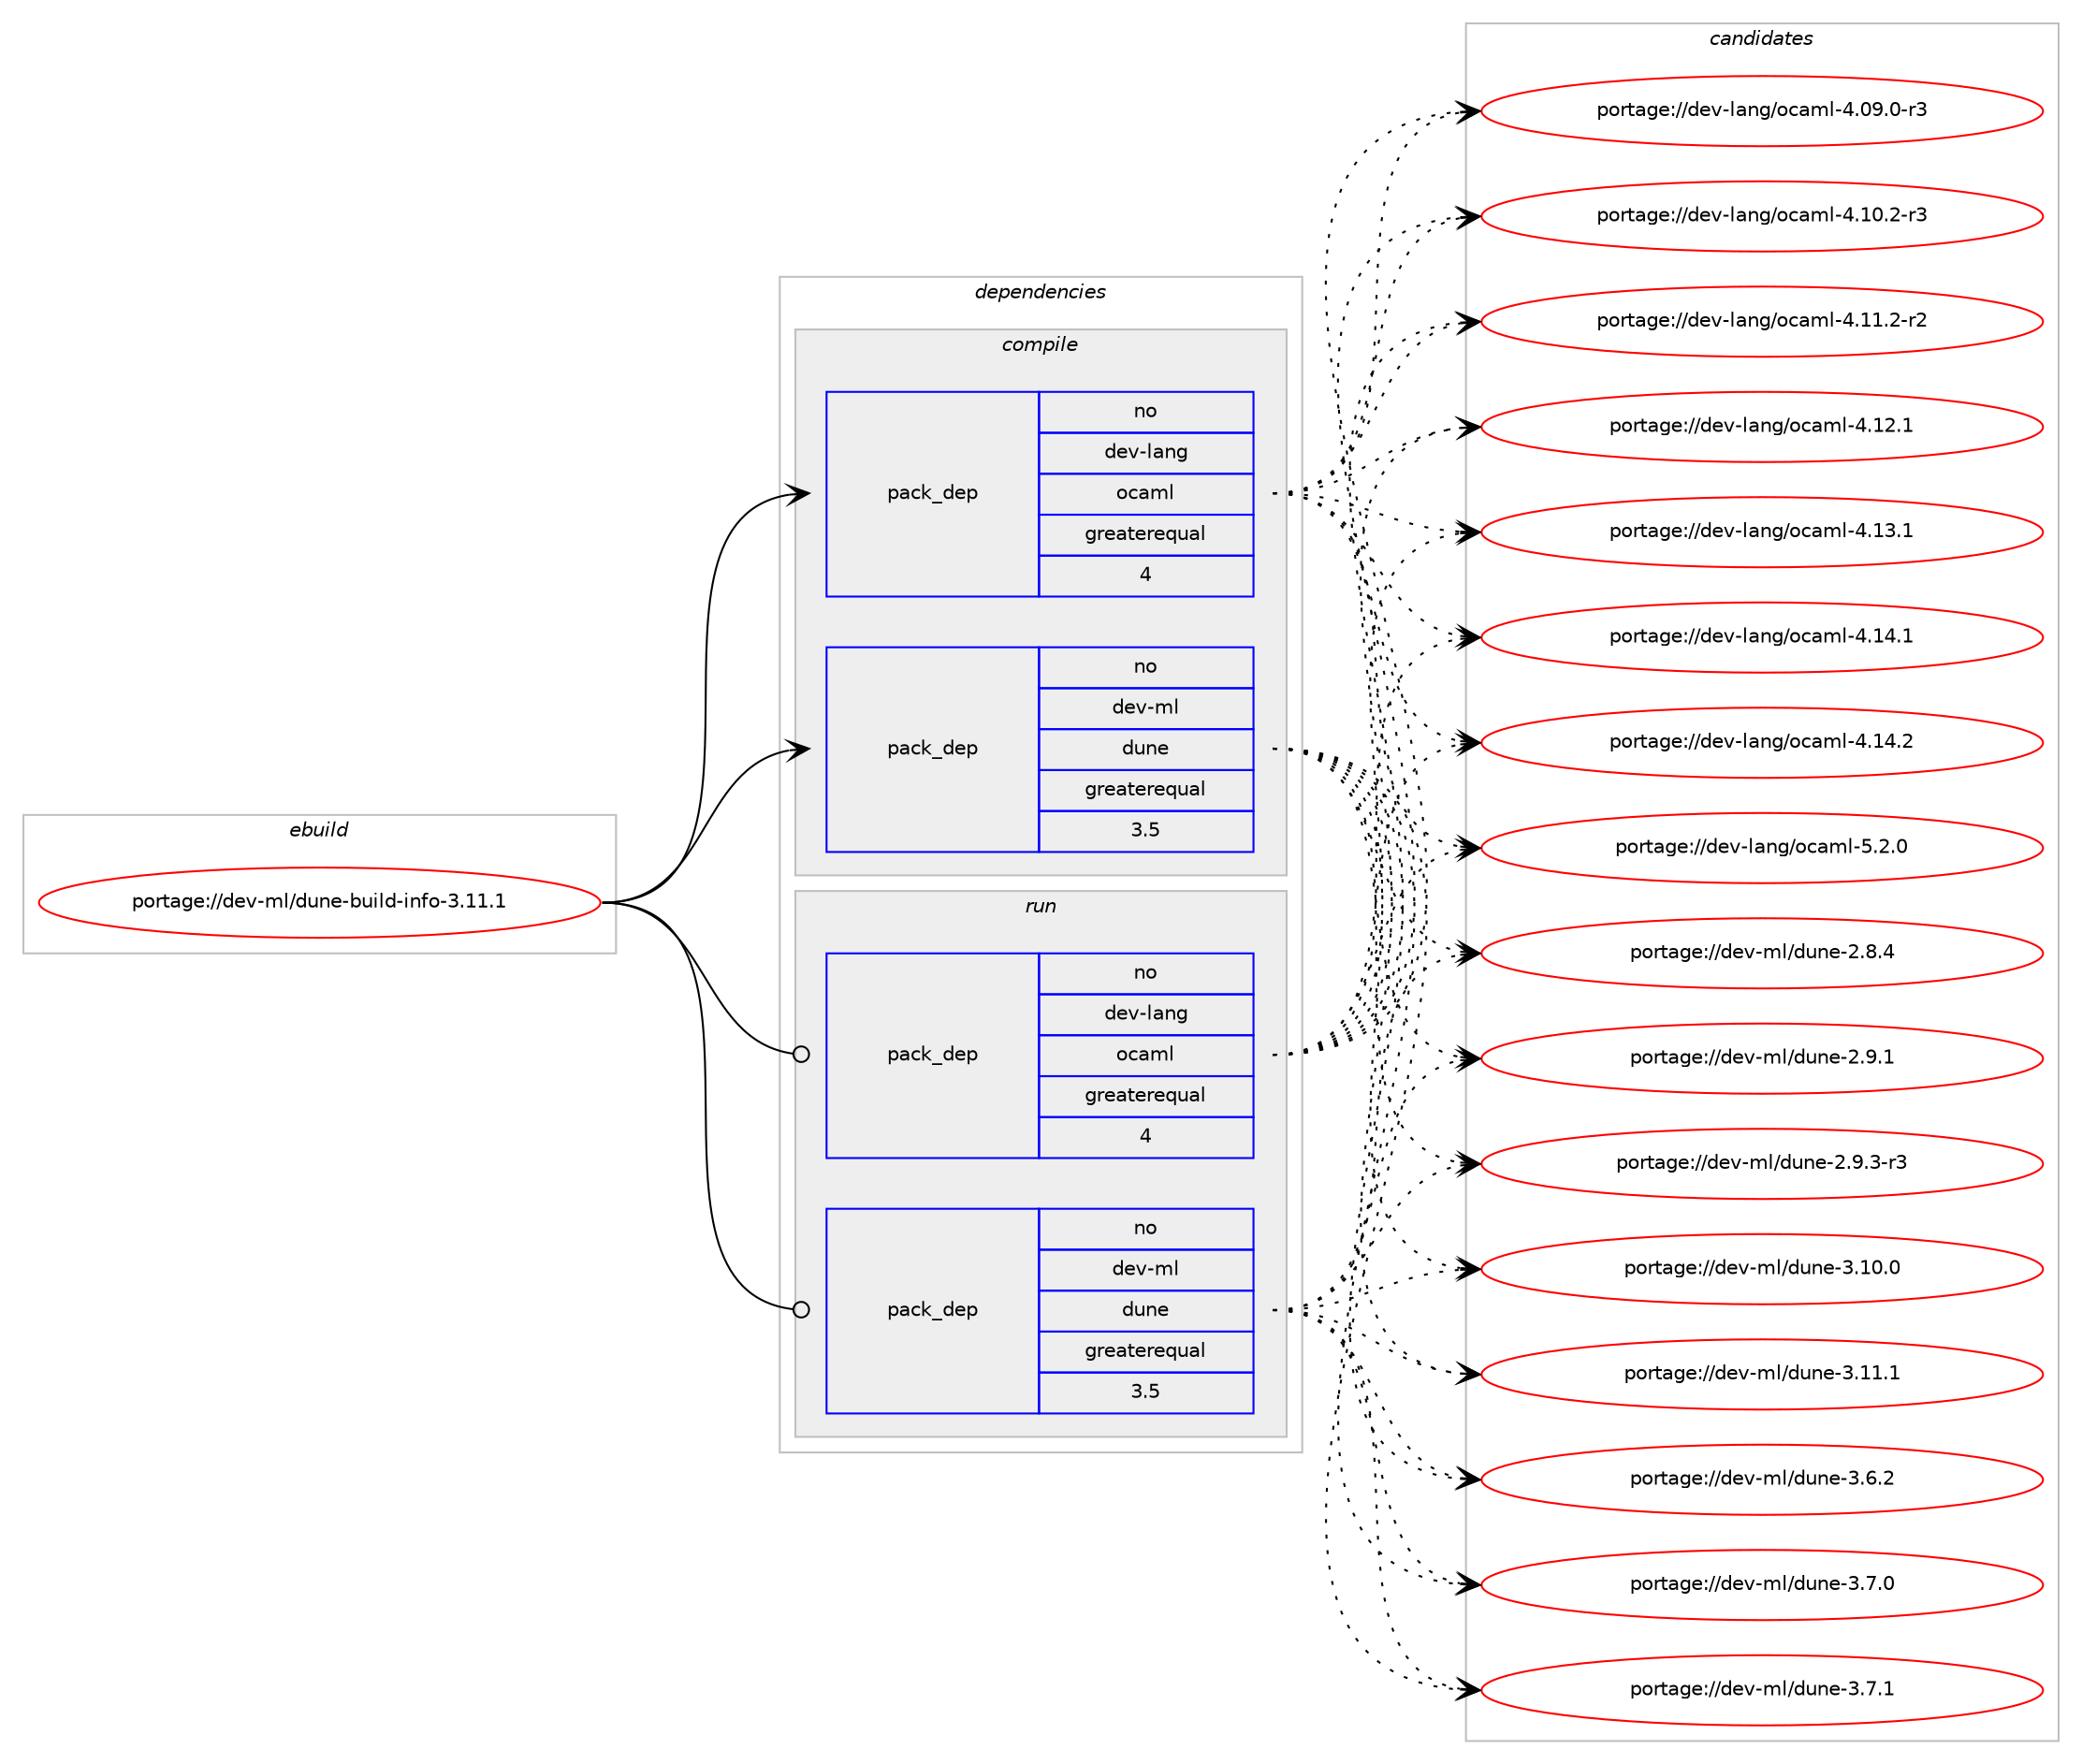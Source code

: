 digraph prolog {

# *************
# Graph options
# *************

newrank=true;
concentrate=true;
compound=true;
graph [rankdir=LR,fontname=Helvetica,fontsize=10,ranksep=1.5];#, ranksep=2.5, nodesep=0.2];
edge  [arrowhead=vee];
node  [fontname=Helvetica,fontsize=10];

# **********
# The ebuild
# **********

subgraph cluster_leftcol {
color=gray;
rank=same;
label=<<i>ebuild</i>>;
id [label="portage://dev-ml/dune-build-info-3.11.1", color=red, width=4, href="../dev-ml/dune-build-info-3.11.1.svg"];
}

# ****************
# The dependencies
# ****************

subgraph cluster_midcol {
color=gray;
label=<<i>dependencies</i>>;
subgraph cluster_compile {
fillcolor="#eeeeee";
style=filled;
label=<<i>compile</i>>;
subgraph pack30107 {
dependency59736 [label=<<TABLE BORDER="0" CELLBORDER="1" CELLSPACING="0" CELLPADDING="4" WIDTH="220"><TR><TD ROWSPAN="6" CELLPADDING="30">pack_dep</TD></TR><TR><TD WIDTH="110">no</TD></TR><TR><TD>dev-lang</TD></TR><TR><TD>ocaml</TD></TR><TR><TD>greaterequal</TD></TR><TR><TD>4</TD></TR></TABLE>>, shape=none, color=blue];
}
id:e -> dependency59736:w [weight=20,style="solid",arrowhead="vee"];
subgraph pack30108 {
dependency59737 [label=<<TABLE BORDER="0" CELLBORDER="1" CELLSPACING="0" CELLPADDING="4" WIDTH="220"><TR><TD ROWSPAN="6" CELLPADDING="30">pack_dep</TD></TR><TR><TD WIDTH="110">no</TD></TR><TR><TD>dev-ml</TD></TR><TR><TD>dune</TD></TR><TR><TD>greaterequal</TD></TR><TR><TD>3.5</TD></TR></TABLE>>, shape=none, color=blue];
}
id:e -> dependency59737:w [weight=20,style="solid",arrowhead="vee"];
# *** BEGIN UNKNOWN DEPENDENCY TYPE (TODO) ***
# id -> package_dependency(portage://dev-ml/dune-build-info-3.11.1,install,no,dev-ml,dune,none,[,,],any_same_slot,[])
# *** END UNKNOWN DEPENDENCY TYPE (TODO) ***

}
subgraph cluster_compileandrun {
fillcolor="#eeeeee";
style=filled;
label=<<i>compile and run</i>>;
}
subgraph cluster_run {
fillcolor="#eeeeee";
style=filled;
label=<<i>run</i>>;
subgraph pack30109 {
dependency59738 [label=<<TABLE BORDER="0" CELLBORDER="1" CELLSPACING="0" CELLPADDING="4" WIDTH="220"><TR><TD ROWSPAN="6" CELLPADDING="30">pack_dep</TD></TR><TR><TD WIDTH="110">no</TD></TR><TR><TD>dev-lang</TD></TR><TR><TD>ocaml</TD></TR><TR><TD>greaterequal</TD></TR><TR><TD>4</TD></TR></TABLE>>, shape=none, color=blue];
}
id:e -> dependency59738:w [weight=20,style="solid",arrowhead="odot"];
subgraph pack30110 {
dependency59739 [label=<<TABLE BORDER="0" CELLBORDER="1" CELLSPACING="0" CELLPADDING="4" WIDTH="220"><TR><TD ROWSPAN="6" CELLPADDING="30">pack_dep</TD></TR><TR><TD WIDTH="110">no</TD></TR><TR><TD>dev-ml</TD></TR><TR><TD>dune</TD></TR><TR><TD>greaterequal</TD></TR><TR><TD>3.5</TD></TR></TABLE>>, shape=none, color=blue];
}
id:e -> dependency59739:w [weight=20,style="solid",arrowhead="odot"];
# *** BEGIN UNKNOWN DEPENDENCY TYPE (TODO) ***
# id -> package_dependency(portage://dev-ml/dune-build-info-3.11.1,run,no,dev-ml,dune,none,[,,],any_same_slot,[])
# *** END UNKNOWN DEPENDENCY TYPE (TODO) ***

}
}

# **************
# The candidates
# **************

subgraph cluster_choices {
rank=same;
color=gray;
label=<<i>candidates</i>>;

subgraph choice30107 {
color=black;
nodesep=1;
choice1001011184510897110103471119997109108455246485746484511451 [label="portage://dev-lang/ocaml-4.09.0-r3", color=red, width=4,href="../dev-lang/ocaml-4.09.0-r3.svg"];
choice1001011184510897110103471119997109108455246494846504511451 [label="portage://dev-lang/ocaml-4.10.2-r3", color=red, width=4,href="../dev-lang/ocaml-4.10.2-r3.svg"];
choice1001011184510897110103471119997109108455246494946504511450 [label="portage://dev-lang/ocaml-4.11.2-r2", color=red, width=4,href="../dev-lang/ocaml-4.11.2-r2.svg"];
choice100101118451089711010347111999710910845524649504649 [label="portage://dev-lang/ocaml-4.12.1", color=red, width=4,href="../dev-lang/ocaml-4.12.1.svg"];
choice100101118451089711010347111999710910845524649514649 [label="portage://dev-lang/ocaml-4.13.1", color=red, width=4,href="../dev-lang/ocaml-4.13.1.svg"];
choice100101118451089711010347111999710910845524649524649 [label="portage://dev-lang/ocaml-4.14.1", color=red, width=4,href="../dev-lang/ocaml-4.14.1.svg"];
choice100101118451089711010347111999710910845524649524650 [label="portage://dev-lang/ocaml-4.14.2", color=red, width=4,href="../dev-lang/ocaml-4.14.2.svg"];
choice1001011184510897110103471119997109108455346504648 [label="portage://dev-lang/ocaml-5.2.0", color=red, width=4,href="../dev-lang/ocaml-5.2.0.svg"];
dependency59736:e -> choice1001011184510897110103471119997109108455246485746484511451:w [style=dotted,weight="100"];
dependency59736:e -> choice1001011184510897110103471119997109108455246494846504511451:w [style=dotted,weight="100"];
dependency59736:e -> choice1001011184510897110103471119997109108455246494946504511450:w [style=dotted,weight="100"];
dependency59736:e -> choice100101118451089711010347111999710910845524649504649:w [style=dotted,weight="100"];
dependency59736:e -> choice100101118451089711010347111999710910845524649514649:w [style=dotted,weight="100"];
dependency59736:e -> choice100101118451089711010347111999710910845524649524649:w [style=dotted,weight="100"];
dependency59736:e -> choice100101118451089711010347111999710910845524649524650:w [style=dotted,weight="100"];
dependency59736:e -> choice1001011184510897110103471119997109108455346504648:w [style=dotted,weight="100"];
}
subgraph choice30108 {
color=black;
nodesep=1;
choice1001011184510910847100117110101455046564652 [label="portage://dev-ml/dune-2.8.4", color=red, width=4,href="../dev-ml/dune-2.8.4.svg"];
choice1001011184510910847100117110101455046574649 [label="portage://dev-ml/dune-2.9.1", color=red, width=4,href="../dev-ml/dune-2.9.1.svg"];
choice10010111845109108471001171101014550465746514511451 [label="portage://dev-ml/dune-2.9.3-r3", color=red, width=4,href="../dev-ml/dune-2.9.3-r3.svg"];
choice100101118451091084710011711010145514649484648 [label="portage://dev-ml/dune-3.10.0", color=red, width=4,href="../dev-ml/dune-3.10.0.svg"];
choice100101118451091084710011711010145514649494649 [label="portage://dev-ml/dune-3.11.1", color=red, width=4,href="../dev-ml/dune-3.11.1.svg"];
choice1001011184510910847100117110101455146544650 [label="portage://dev-ml/dune-3.6.2", color=red, width=4,href="../dev-ml/dune-3.6.2.svg"];
choice1001011184510910847100117110101455146554648 [label="portage://dev-ml/dune-3.7.0", color=red, width=4,href="../dev-ml/dune-3.7.0.svg"];
choice1001011184510910847100117110101455146554649 [label="portage://dev-ml/dune-3.7.1", color=red, width=4,href="../dev-ml/dune-3.7.1.svg"];
dependency59737:e -> choice1001011184510910847100117110101455046564652:w [style=dotted,weight="100"];
dependency59737:e -> choice1001011184510910847100117110101455046574649:w [style=dotted,weight="100"];
dependency59737:e -> choice10010111845109108471001171101014550465746514511451:w [style=dotted,weight="100"];
dependency59737:e -> choice100101118451091084710011711010145514649484648:w [style=dotted,weight="100"];
dependency59737:e -> choice100101118451091084710011711010145514649494649:w [style=dotted,weight="100"];
dependency59737:e -> choice1001011184510910847100117110101455146544650:w [style=dotted,weight="100"];
dependency59737:e -> choice1001011184510910847100117110101455146554648:w [style=dotted,weight="100"];
dependency59737:e -> choice1001011184510910847100117110101455146554649:w [style=dotted,weight="100"];
}
subgraph choice30109 {
color=black;
nodesep=1;
choice1001011184510897110103471119997109108455246485746484511451 [label="portage://dev-lang/ocaml-4.09.0-r3", color=red, width=4,href="../dev-lang/ocaml-4.09.0-r3.svg"];
choice1001011184510897110103471119997109108455246494846504511451 [label="portage://dev-lang/ocaml-4.10.2-r3", color=red, width=4,href="../dev-lang/ocaml-4.10.2-r3.svg"];
choice1001011184510897110103471119997109108455246494946504511450 [label="portage://dev-lang/ocaml-4.11.2-r2", color=red, width=4,href="../dev-lang/ocaml-4.11.2-r2.svg"];
choice100101118451089711010347111999710910845524649504649 [label="portage://dev-lang/ocaml-4.12.1", color=red, width=4,href="../dev-lang/ocaml-4.12.1.svg"];
choice100101118451089711010347111999710910845524649514649 [label="portage://dev-lang/ocaml-4.13.1", color=red, width=4,href="../dev-lang/ocaml-4.13.1.svg"];
choice100101118451089711010347111999710910845524649524649 [label="portage://dev-lang/ocaml-4.14.1", color=red, width=4,href="../dev-lang/ocaml-4.14.1.svg"];
choice100101118451089711010347111999710910845524649524650 [label="portage://dev-lang/ocaml-4.14.2", color=red, width=4,href="../dev-lang/ocaml-4.14.2.svg"];
choice1001011184510897110103471119997109108455346504648 [label="portage://dev-lang/ocaml-5.2.0", color=red, width=4,href="../dev-lang/ocaml-5.2.0.svg"];
dependency59738:e -> choice1001011184510897110103471119997109108455246485746484511451:w [style=dotted,weight="100"];
dependency59738:e -> choice1001011184510897110103471119997109108455246494846504511451:w [style=dotted,weight="100"];
dependency59738:e -> choice1001011184510897110103471119997109108455246494946504511450:w [style=dotted,weight="100"];
dependency59738:e -> choice100101118451089711010347111999710910845524649504649:w [style=dotted,weight="100"];
dependency59738:e -> choice100101118451089711010347111999710910845524649514649:w [style=dotted,weight="100"];
dependency59738:e -> choice100101118451089711010347111999710910845524649524649:w [style=dotted,weight="100"];
dependency59738:e -> choice100101118451089711010347111999710910845524649524650:w [style=dotted,weight="100"];
dependency59738:e -> choice1001011184510897110103471119997109108455346504648:w [style=dotted,weight="100"];
}
subgraph choice30110 {
color=black;
nodesep=1;
choice1001011184510910847100117110101455046564652 [label="portage://dev-ml/dune-2.8.4", color=red, width=4,href="../dev-ml/dune-2.8.4.svg"];
choice1001011184510910847100117110101455046574649 [label="portage://dev-ml/dune-2.9.1", color=red, width=4,href="../dev-ml/dune-2.9.1.svg"];
choice10010111845109108471001171101014550465746514511451 [label="portage://dev-ml/dune-2.9.3-r3", color=red, width=4,href="../dev-ml/dune-2.9.3-r3.svg"];
choice100101118451091084710011711010145514649484648 [label="portage://dev-ml/dune-3.10.0", color=red, width=4,href="../dev-ml/dune-3.10.0.svg"];
choice100101118451091084710011711010145514649494649 [label="portage://dev-ml/dune-3.11.1", color=red, width=4,href="../dev-ml/dune-3.11.1.svg"];
choice1001011184510910847100117110101455146544650 [label="portage://dev-ml/dune-3.6.2", color=red, width=4,href="../dev-ml/dune-3.6.2.svg"];
choice1001011184510910847100117110101455146554648 [label="portage://dev-ml/dune-3.7.0", color=red, width=4,href="../dev-ml/dune-3.7.0.svg"];
choice1001011184510910847100117110101455146554649 [label="portage://dev-ml/dune-3.7.1", color=red, width=4,href="../dev-ml/dune-3.7.1.svg"];
dependency59739:e -> choice1001011184510910847100117110101455046564652:w [style=dotted,weight="100"];
dependency59739:e -> choice1001011184510910847100117110101455046574649:w [style=dotted,weight="100"];
dependency59739:e -> choice10010111845109108471001171101014550465746514511451:w [style=dotted,weight="100"];
dependency59739:e -> choice100101118451091084710011711010145514649484648:w [style=dotted,weight="100"];
dependency59739:e -> choice100101118451091084710011711010145514649494649:w [style=dotted,weight="100"];
dependency59739:e -> choice1001011184510910847100117110101455146544650:w [style=dotted,weight="100"];
dependency59739:e -> choice1001011184510910847100117110101455146554648:w [style=dotted,weight="100"];
dependency59739:e -> choice1001011184510910847100117110101455146554649:w [style=dotted,weight="100"];
}
}

}
